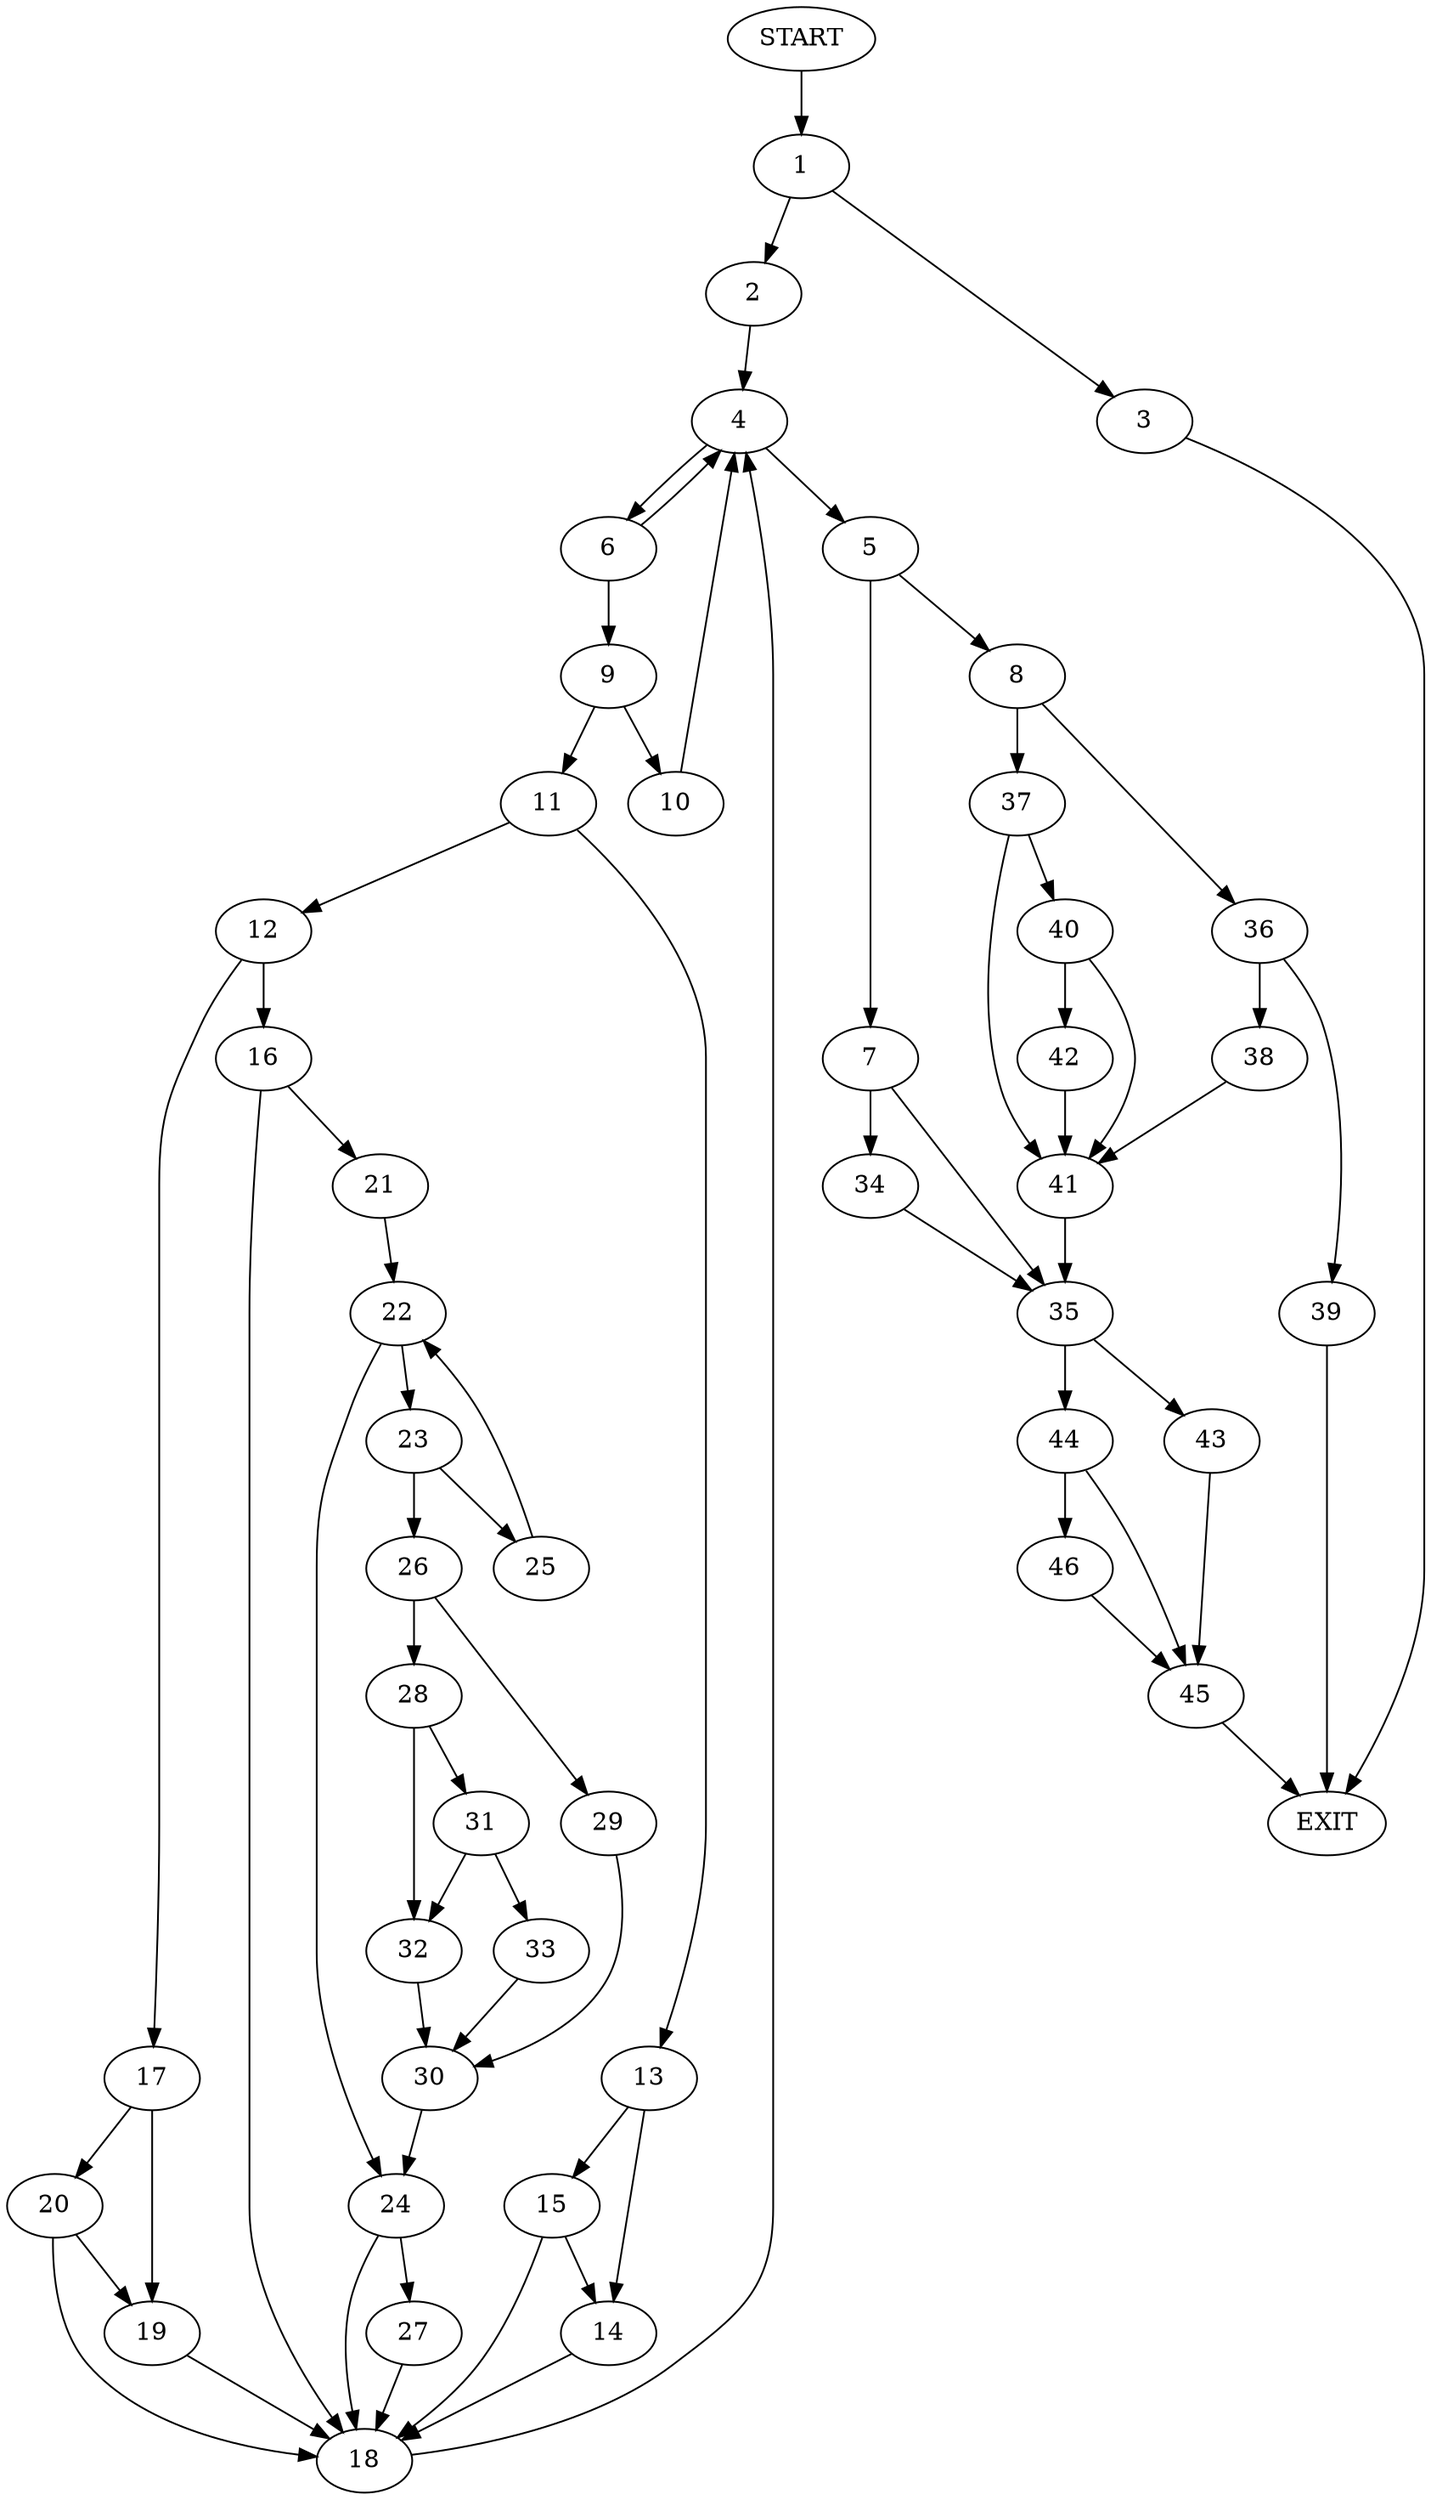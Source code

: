 digraph {
0 [label="START"]
47 [label="EXIT"]
0 -> 1
1 -> 2
1 -> 3
3 -> 47
2 -> 4
4 -> 5
4 -> 6
5 -> 7
5 -> 8
6 -> 4
6 -> 9
9 -> 10
9 -> 11
11 -> 12
11 -> 13
10 -> 4
13 -> 14
13 -> 15
12 -> 16
12 -> 17
15 -> 14
15 -> 18
14 -> 18
18 -> 4
17 -> 19
17 -> 20
16 -> 18
16 -> 21
20 -> 19
20 -> 18
19 -> 18
21 -> 22
22 -> 23
22 -> 24
23 -> 25
23 -> 26
24 -> 18
24 -> 27
26 -> 28
26 -> 29
25 -> 22
29 -> 30
28 -> 31
28 -> 32
31 -> 32
31 -> 33
32 -> 30
33 -> 30
30 -> 24
27 -> 18
7 -> 34
7 -> 35
8 -> 36
8 -> 37
36 -> 38
36 -> 39
37 -> 40
37 -> 41
38 -> 41
39 -> 47
41 -> 35
40 -> 41
40 -> 42
42 -> 41
35 -> 43
35 -> 44
34 -> 35
43 -> 45
44 -> 45
44 -> 46
45 -> 47
46 -> 45
}
